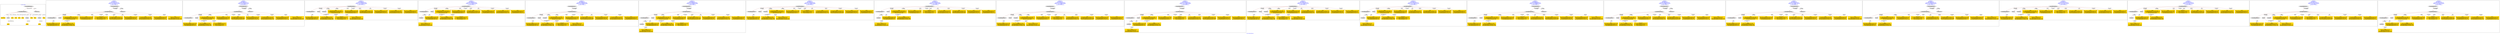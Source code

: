 digraph n0 {
fontcolor="blue"
remincross="true"
label="s10-s-18-artworks.json"
subgraph cluster_0 {
label="1-correct model"
n2[style="filled",color="white",fillcolor="lightgray",label="CulturalHeritageObject1"];
n3[shape="plaintext",style="filled",fillcolor="gold",label="dateCreated"];
n4[style="filled",color="white",fillcolor="lightgray",label="Person1"];
n5[shape="plaintext",style="filled",fillcolor="gold",label="values"];
n6[shape="plaintext",style="filled",fillcolor="gold",label="values"];
n7[shape="plaintext",style="filled",fillcolor="gold",label="values"];
n8[shape="plaintext",style="filled",fillcolor="gold",label="values"];
n9[style="filled",color="white",fillcolor="lightgray",label="Concept1"];
n10[shape="plaintext",style="filled",fillcolor="gold",label="values"];
n11[shape="plaintext",style="filled",fillcolor="gold",label="values"];
n12[style="filled",color="white",fillcolor="lightgray",label="Concept2"];
n13[shape="plaintext",style="filled",fillcolor="gold",label="values"];
n14[style="filled",color="white",fillcolor="lightgray",label="EuropeanaAggregation1"];
n15[style="filled",color="white",fillcolor="lightgray",label="WebResource1"];
n16[shape="plaintext",style="filled",fillcolor="gold",label="values"];
n17[shape="plaintext",style="filled",fillcolor="gold",label="values"];
n18[shape="plaintext",style="filled",fillcolor="gold",label="values"];
}
subgraph cluster_1 {
label="candidate 0\nlink coherence:1.0\nnode coherence:1.0\nconfidence:0.4355137791770911\nmapping score:0.5785045930590303\ncost:13.99957\n-precision:0.71-recall:0.62"
n20[style="filled",color="white",fillcolor="lightgray",label="CulturalHeritageObject1"];
n21[style="filled",color="white",fillcolor="lightgray",label="CulturalHeritageObject2"];
n22[style="filled",color="white",fillcolor="lightgray",label="Person1"];
n23[style="filled",color="white",fillcolor="lightgray",label="EuropeanaAggregation1"];
n24[style="filled",color="white",fillcolor="lightgray",label="WebResource1"];
n25[shape="plaintext",style="filled",fillcolor="gold",label="values\n[Person,nameOfThePerson,0.559]\n[Person,biographicalInformation,0.373]\n[CulturalHeritageObject,description,0.035]\n[CulturalHeritageObject,provenance,0.033]"];
n26[shape="plaintext",style="filled",fillcolor="gold",label="values\n[WebResource,classLink,0.547]\n[Document,classLink,0.423]\n[CulturalHeritageObject,provenance,0.016]\n[CulturalHeritageObject,description,0.014]"];
n27[shape="plaintext",style="filled",fillcolor="gold",label="values\n[CulturalHeritageObject,extent,0.594]\n[CulturalHeritageObject,accessionNumber,0.161]\n[CulturalHeritageObject,provenance,0.15]\n[Document,classLink,0.096]"];
n28[shape="plaintext",style="filled",fillcolor="gold",label="values\n[CulturalHeritageObject,provenance,0.544]\n[Person,biographicalInformation,0.219]\n[CulturalHeritageObject,description,0.127]\n[CulturalHeritageObject,title,0.11]"];
n29[shape="plaintext",style="filled",fillcolor="gold",label="dateCreated\n[CulturalHeritageObject,created,0.358]\n[Person,dateOfDeath,0.353]\n[CulturalHeritageObject,provenance,0.157]\n[Person,dateOfBirth,0.131]"];
n30[shape="plaintext",style="filled",fillcolor="gold",label="values\n[CulturalHeritageObject,description,0.353]\n[CulturalHeritageObject,medium,0.27]\n[Person,biographicalInformation,0.232]\n[CulturalHeritageObject,title,0.144]"];
n31[shape="plaintext",style="filled",fillcolor="gold",label="values\n[CulturalHeritageObject,medium,0.77]\n[CulturalHeritageObject,description,0.091]\n[CulturalHeritageObject,provenance,0.085]\n[Person,biographicalInformation,0.054]"];
n32[shape="plaintext",style="filled",fillcolor="gold",label="values\n[CulturalHeritageObject,description,0.347]\n[Person,biographicalInformation,0.32]\n[CulturalHeritageObject,title,0.253]\n[CulturalHeritageObject,provenance,0.08]"];
n33[shape="plaintext",style="filled",fillcolor="gold",label="values\n[CulturalHeritageObject,title,0.298]\n[CulturalHeritageObject,description,0.277]\n[Person,biographicalInformation,0.244]\n[CulturalHeritageObject,provenance,0.181]"];
n34[shape="plaintext",style="filled",fillcolor="gold",label="values\n[CulturalHeritageObject,description,0.404]\n[Person,biographicalInformation,0.27]\n[CulturalHeritageObject,title,0.227]\n[CulturalHeritageObject,provenance,0.099]"];
}
subgraph cluster_2 {
label="candidate 1\nlink coherence:1.0\nnode coherence:1.0\nconfidence:0.435067427572733\nmapping score:0.578355809190911\ncost:13.99957\n-precision:0.64-recall:0.56"
n36[style="filled",color="white",fillcolor="lightgray",label="CulturalHeritageObject1"];
n37[style="filled",color="white",fillcolor="lightgray",label="CulturalHeritageObject2"];
n38[style="filled",color="white",fillcolor="lightgray",label="Person1"];
n39[style="filled",color="white",fillcolor="lightgray",label="EuropeanaAggregation1"];
n40[style="filled",color="white",fillcolor="lightgray",label="WebResource1"];
n41[shape="plaintext",style="filled",fillcolor="gold",label="values\n[Person,nameOfThePerson,0.559]\n[Person,biographicalInformation,0.373]\n[CulturalHeritageObject,description,0.035]\n[CulturalHeritageObject,provenance,0.033]"];
n42[shape="plaintext",style="filled",fillcolor="gold",label="values\n[WebResource,classLink,0.547]\n[Document,classLink,0.423]\n[CulturalHeritageObject,provenance,0.016]\n[CulturalHeritageObject,description,0.014]"];
n43[shape="plaintext",style="filled",fillcolor="gold",label="dateCreated\n[CulturalHeritageObject,created,0.358]\n[Person,dateOfDeath,0.353]\n[CulturalHeritageObject,provenance,0.157]\n[Person,dateOfBirth,0.131]"];
n44[shape="plaintext",style="filled",fillcolor="gold",label="values\n[CulturalHeritageObject,extent,0.594]\n[CulturalHeritageObject,accessionNumber,0.161]\n[CulturalHeritageObject,provenance,0.15]\n[Document,classLink,0.096]"];
n45[shape="plaintext",style="filled",fillcolor="gold",label="values\n[CulturalHeritageObject,provenance,0.544]\n[Person,biographicalInformation,0.219]\n[CulturalHeritageObject,description,0.127]\n[CulturalHeritageObject,title,0.11]"];
n46[shape="plaintext",style="filled",fillcolor="gold",label="values\n[CulturalHeritageObject,description,0.353]\n[CulturalHeritageObject,medium,0.27]\n[Person,biographicalInformation,0.232]\n[CulturalHeritageObject,title,0.144]"];
n47[shape="plaintext",style="filled",fillcolor="gold",label="values\n[CulturalHeritageObject,medium,0.77]\n[CulturalHeritageObject,description,0.091]\n[CulturalHeritageObject,provenance,0.085]\n[Person,biographicalInformation,0.054]"];
n48[shape="plaintext",style="filled",fillcolor="gold",label="values\n[CulturalHeritageObject,description,0.347]\n[Person,biographicalInformation,0.32]\n[CulturalHeritageObject,title,0.253]\n[CulturalHeritageObject,provenance,0.08]"];
n49[shape="plaintext",style="filled",fillcolor="gold",label="values\n[CulturalHeritageObject,title,0.298]\n[CulturalHeritageObject,description,0.277]\n[Person,biographicalInformation,0.244]\n[CulturalHeritageObject,provenance,0.181]"];
n50[shape="plaintext",style="filled",fillcolor="gold",label="values\n[CulturalHeritageObject,description,0.404]\n[Person,biographicalInformation,0.27]\n[CulturalHeritageObject,title,0.227]\n[CulturalHeritageObject,provenance,0.099]"];
}
subgraph cluster_3 {
label="candidate 10\nlink coherence:1.0\nnode coherence:1.0\nconfidence:0.4226660262448956\nmapping score:0.5742220087482985\ncost:12.99978\n-precision:0.46-recall:0.38"
n52[style="filled",color="white",fillcolor="lightgray",label="CulturalHeritageObject1"];
n53[style="filled",color="white",fillcolor="lightgray",label="CulturalHeritageObject2"];
n54[style="filled",color="white",fillcolor="lightgray",label="Person1"];
n55[style="filled",color="white",fillcolor="lightgray",label="Document1"];
n56[shape="plaintext",style="filled",fillcolor="gold",label="values\n[Person,nameOfThePerson,0.559]\n[Person,biographicalInformation,0.373]\n[CulturalHeritageObject,description,0.035]\n[CulturalHeritageObject,provenance,0.033]"];
n57[shape="plaintext",style="filled",fillcolor="gold",label="dateCreated\n[CulturalHeritageObject,created,0.358]\n[Person,dateOfDeath,0.353]\n[CulturalHeritageObject,provenance,0.157]\n[Person,dateOfBirth,0.131]"];
n58[shape="plaintext",style="filled",fillcolor="gold",label="values\n[CulturalHeritageObject,extent,0.594]\n[CulturalHeritageObject,accessionNumber,0.161]\n[CulturalHeritageObject,provenance,0.15]\n[Document,classLink,0.096]"];
n59[shape="plaintext",style="filled",fillcolor="gold",label="values\n[CulturalHeritageObject,provenance,0.544]\n[Person,biographicalInformation,0.219]\n[CulturalHeritageObject,description,0.127]\n[CulturalHeritageObject,title,0.11]"];
n60[shape="plaintext",style="filled",fillcolor="gold",label="values\n[WebResource,classLink,0.547]\n[Document,classLink,0.423]\n[CulturalHeritageObject,provenance,0.016]\n[CulturalHeritageObject,description,0.014]"];
n61[shape="plaintext",style="filled",fillcolor="gold",label="values\n[CulturalHeritageObject,description,0.353]\n[CulturalHeritageObject,medium,0.27]\n[Person,biographicalInformation,0.232]\n[CulturalHeritageObject,title,0.144]"];
n62[shape="plaintext",style="filled",fillcolor="gold",label="values\n[CulturalHeritageObject,medium,0.77]\n[CulturalHeritageObject,description,0.091]\n[CulturalHeritageObject,provenance,0.085]\n[Person,biographicalInformation,0.054]"];
n63[shape="plaintext",style="filled",fillcolor="gold",label="values\n[CulturalHeritageObject,description,0.347]\n[Person,biographicalInformation,0.32]\n[CulturalHeritageObject,title,0.253]\n[CulturalHeritageObject,provenance,0.08]"];
n64[shape="plaintext",style="filled",fillcolor="gold",label="values\n[CulturalHeritageObject,title,0.298]\n[CulturalHeritageObject,description,0.277]\n[Person,biographicalInformation,0.244]\n[CulturalHeritageObject,provenance,0.181]"];
n65[shape="plaintext",style="filled",fillcolor="gold",label="values\n[CulturalHeritageObject,description,0.404]\n[Person,biographicalInformation,0.27]\n[CulturalHeritageObject,title,0.227]\n[CulturalHeritageObject,provenance,0.099]"];
}
subgraph cluster_4 {
label="candidate 11\nlink coherence:1.0\nnode coherence:1.0\nconfidence:0.4226660262448956\nmapping score:0.5742220087482985\ncost:12.9998\n-precision:0.46-recall:0.38"
n67[style="filled",color="white",fillcolor="lightgray",label="CulturalHeritageObject1"];
n68[style="filled",color="white",fillcolor="lightgray",label="CulturalHeritageObject2"];
n69[style="filled",color="white",fillcolor="lightgray",label="Person1"];
n70[style="filled",color="white",fillcolor="lightgray",label="Document2"];
n71[shape="plaintext",style="filled",fillcolor="gold",label="values\n[Person,nameOfThePerson,0.559]\n[Person,biographicalInformation,0.373]\n[CulturalHeritageObject,description,0.035]\n[CulturalHeritageObject,provenance,0.033]"];
n72[shape="plaintext",style="filled",fillcolor="gold",label="dateCreated\n[CulturalHeritageObject,created,0.358]\n[Person,dateOfDeath,0.353]\n[CulturalHeritageObject,provenance,0.157]\n[Person,dateOfBirth,0.131]"];
n73[shape="plaintext",style="filled",fillcolor="gold",label="values\n[CulturalHeritageObject,extent,0.594]\n[CulturalHeritageObject,accessionNumber,0.161]\n[CulturalHeritageObject,provenance,0.15]\n[Document,classLink,0.096]"];
n74[shape="plaintext",style="filled",fillcolor="gold",label="values\n[CulturalHeritageObject,provenance,0.544]\n[Person,biographicalInformation,0.219]\n[CulturalHeritageObject,description,0.127]\n[CulturalHeritageObject,title,0.11]"];
n75[shape="plaintext",style="filled",fillcolor="gold",label="values\n[WebResource,classLink,0.547]\n[Document,classLink,0.423]\n[CulturalHeritageObject,provenance,0.016]\n[CulturalHeritageObject,description,0.014]"];
n76[shape="plaintext",style="filled",fillcolor="gold",label="values\n[CulturalHeritageObject,description,0.353]\n[CulturalHeritageObject,medium,0.27]\n[Person,biographicalInformation,0.232]\n[CulturalHeritageObject,title,0.144]"];
n77[shape="plaintext",style="filled",fillcolor="gold",label="values\n[CulturalHeritageObject,medium,0.77]\n[CulturalHeritageObject,description,0.091]\n[CulturalHeritageObject,provenance,0.085]\n[Person,biographicalInformation,0.054]"];
n78[shape="plaintext",style="filled",fillcolor="gold",label="values\n[CulturalHeritageObject,description,0.347]\n[Person,biographicalInformation,0.32]\n[CulturalHeritageObject,title,0.253]\n[CulturalHeritageObject,provenance,0.08]"];
n79[shape="plaintext",style="filled",fillcolor="gold",label="values\n[CulturalHeritageObject,title,0.298]\n[CulturalHeritageObject,description,0.277]\n[Person,biographicalInformation,0.244]\n[CulturalHeritageObject,provenance,0.181]"];
n80[shape="plaintext",style="filled",fillcolor="gold",label="values\n[CulturalHeritageObject,description,0.404]\n[Person,biographicalInformation,0.27]\n[CulturalHeritageObject,title,0.227]\n[CulturalHeritageObject,provenance,0.099]"];
}
subgraph cluster_5 {
label="candidate 12\nlink coherence:1.0\nnode coherence:1.0\nconfidence:0.4226660262448956\nmapping score:0.5742220087482985\ncost:13.99966\n-precision:0.5-recall:0.44"
n82[style="filled",color="white",fillcolor="lightgray",label="CulturalHeritageObject1"];
n83[style="filled",color="white",fillcolor="lightgray",label="CulturalHeritageObject2"];
n84[style="filled",color="white",fillcolor="lightgray",label="Person1"];
n85[style="filled",color="white",fillcolor="lightgray",label="Document1"];
n86[style="filled",color="white",fillcolor="lightgray",label="EuropeanaAggregation1"];
n87[shape="plaintext",style="filled",fillcolor="gold",label="values\n[Person,nameOfThePerson,0.559]\n[Person,biographicalInformation,0.373]\n[CulturalHeritageObject,description,0.035]\n[CulturalHeritageObject,provenance,0.033]"];
n88[shape="plaintext",style="filled",fillcolor="gold",label="dateCreated\n[CulturalHeritageObject,created,0.358]\n[Person,dateOfDeath,0.353]\n[CulturalHeritageObject,provenance,0.157]\n[Person,dateOfBirth,0.131]"];
n89[shape="plaintext",style="filled",fillcolor="gold",label="values\n[CulturalHeritageObject,extent,0.594]\n[CulturalHeritageObject,accessionNumber,0.161]\n[CulturalHeritageObject,provenance,0.15]\n[Document,classLink,0.096]"];
n90[shape="plaintext",style="filled",fillcolor="gold",label="values\n[CulturalHeritageObject,provenance,0.544]\n[Person,biographicalInformation,0.219]\n[CulturalHeritageObject,description,0.127]\n[CulturalHeritageObject,title,0.11]"];
n91[shape="plaintext",style="filled",fillcolor="gold",label="values\n[WebResource,classLink,0.547]\n[Document,classLink,0.423]\n[CulturalHeritageObject,provenance,0.016]\n[CulturalHeritageObject,description,0.014]"];
n92[shape="plaintext",style="filled",fillcolor="gold",label="values\n[CulturalHeritageObject,description,0.353]\n[CulturalHeritageObject,medium,0.27]\n[Person,biographicalInformation,0.232]\n[CulturalHeritageObject,title,0.144]"];
n93[shape="plaintext",style="filled",fillcolor="gold",label="values\n[CulturalHeritageObject,medium,0.77]\n[CulturalHeritageObject,description,0.091]\n[CulturalHeritageObject,provenance,0.085]\n[Person,biographicalInformation,0.054]"];
n94[shape="plaintext",style="filled",fillcolor="gold",label="values\n[CulturalHeritageObject,description,0.347]\n[Person,biographicalInformation,0.32]\n[CulturalHeritageObject,title,0.253]\n[CulturalHeritageObject,provenance,0.08]"];
n95[shape="plaintext",style="filled",fillcolor="gold",label="values\n[CulturalHeritageObject,title,0.298]\n[CulturalHeritageObject,description,0.277]\n[Person,biographicalInformation,0.244]\n[CulturalHeritageObject,provenance,0.181]"];
n96[shape="plaintext",style="filled",fillcolor="gold",label="values\n[CulturalHeritageObject,description,0.404]\n[Person,biographicalInformation,0.27]\n[CulturalHeritageObject,title,0.227]\n[CulturalHeritageObject,provenance,0.099]"];
}
subgraph cluster_6 {
label="candidate 13\nlink coherence:1.0\nnode coherence:1.0\nconfidence:0.4226660262448956\nmapping score:0.5742220087482985\ncost:13.99968\n-precision:0.5-recall:0.44"
n98[style="filled",color="white",fillcolor="lightgray",label="CulturalHeritageObject1"];
n99[style="filled",color="white",fillcolor="lightgray",label="CulturalHeritageObject2"];
n100[style="filled",color="white",fillcolor="lightgray",label="Person1"];
n101[style="filled",color="white",fillcolor="lightgray",label="Document2"];
n102[style="filled",color="white",fillcolor="lightgray",label="EuropeanaAggregation1"];
n103[shape="plaintext",style="filled",fillcolor="gold",label="values\n[Person,nameOfThePerson,0.559]\n[Person,biographicalInformation,0.373]\n[CulturalHeritageObject,description,0.035]\n[CulturalHeritageObject,provenance,0.033]"];
n104[shape="plaintext",style="filled",fillcolor="gold",label="dateCreated\n[CulturalHeritageObject,created,0.358]\n[Person,dateOfDeath,0.353]\n[CulturalHeritageObject,provenance,0.157]\n[Person,dateOfBirth,0.131]"];
n105[shape="plaintext",style="filled",fillcolor="gold",label="values\n[CulturalHeritageObject,extent,0.594]\n[CulturalHeritageObject,accessionNumber,0.161]\n[CulturalHeritageObject,provenance,0.15]\n[Document,classLink,0.096]"];
n106[shape="plaintext",style="filled",fillcolor="gold",label="values\n[CulturalHeritageObject,provenance,0.544]\n[Person,biographicalInformation,0.219]\n[CulturalHeritageObject,description,0.127]\n[CulturalHeritageObject,title,0.11]"];
n107[shape="plaintext",style="filled",fillcolor="gold",label="values\n[WebResource,classLink,0.547]\n[Document,classLink,0.423]\n[CulturalHeritageObject,provenance,0.016]\n[CulturalHeritageObject,description,0.014]"];
n108[shape="plaintext",style="filled",fillcolor="gold",label="values\n[CulturalHeritageObject,description,0.353]\n[CulturalHeritageObject,medium,0.27]\n[Person,biographicalInformation,0.232]\n[CulturalHeritageObject,title,0.144]"];
n109[shape="plaintext",style="filled",fillcolor="gold",label="values\n[CulturalHeritageObject,medium,0.77]\n[CulturalHeritageObject,description,0.091]\n[CulturalHeritageObject,provenance,0.085]\n[Person,biographicalInformation,0.054]"];
n110[shape="plaintext",style="filled",fillcolor="gold",label="values\n[CulturalHeritageObject,description,0.347]\n[Person,biographicalInformation,0.32]\n[CulturalHeritageObject,title,0.253]\n[CulturalHeritageObject,provenance,0.08]"];
n111[shape="plaintext",style="filled",fillcolor="gold",label="values\n[CulturalHeritageObject,title,0.298]\n[CulturalHeritageObject,description,0.277]\n[Person,biographicalInformation,0.244]\n[CulturalHeritageObject,provenance,0.181]"];
n112[shape="plaintext",style="filled",fillcolor="gold",label="values\n[CulturalHeritageObject,description,0.404]\n[Person,biographicalInformation,0.27]\n[CulturalHeritageObject,title,0.227]\n[CulturalHeritageObject,provenance,0.099]"];
}
subgraph cluster_7 {
label="candidate 14\nlink coherence:1.0\nnode coherence:1.0\nconfidence:0.4174854810404904\nmapping score:0.5724951603468301\ncost:12.99978\n-precision:0.62-recall:0.5"
n114[style="filled",color="white",fillcolor="lightgray",label="CulturalHeritageObject1"];
n115[style="filled",color="white",fillcolor="lightgray",label="CulturalHeritageObject2"];
n116[style="filled",color="white",fillcolor="lightgray",label="Person1"];
n117[style="filled",color="white",fillcolor="lightgray",label="Document1"];
n118[shape="plaintext",style="filled",fillcolor="gold",label="values\n[Person,nameOfThePerson,0.559]\n[Person,biographicalInformation,0.373]\n[CulturalHeritageObject,description,0.035]\n[CulturalHeritageObject,provenance,0.033]"];
n119[shape="plaintext",style="filled",fillcolor="gold",label="values\n[CulturalHeritageObject,extent,0.594]\n[CulturalHeritageObject,accessionNumber,0.161]\n[CulturalHeritageObject,provenance,0.15]\n[Document,classLink,0.096]"];
n120[shape="plaintext",style="filled",fillcolor="gold",label="values\n[CulturalHeritageObject,provenance,0.544]\n[Person,biographicalInformation,0.219]\n[CulturalHeritageObject,description,0.127]\n[CulturalHeritageObject,title,0.11]"];
n121[shape="plaintext",style="filled",fillcolor="gold",label="values\n[WebResource,classLink,0.547]\n[Document,classLink,0.423]\n[CulturalHeritageObject,provenance,0.016]\n[CulturalHeritageObject,description,0.014]"];
n122[shape="plaintext",style="filled",fillcolor="gold",label="dateCreated\n[CulturalHeritageObject,created,0.358]\n[Person,dateOfDeath,0.353]\n[CulturalHeritageObject,provenance,0.157]\n[Person,dateOfBirth,0.131]"];
n123[shape="plaintext",style="filled",fillcolor="gold",label="values\n[CulturalHeritageObject,description,0.353]\n[CulturalHeritageObject,medium,0.27]\n[Person,biographicalInformation,0.232]\n[CulturalHeritageObject,title,0.144]"];
n124[shape="plaintext",style="filled",fillcolor="gold",label="values\n[CulturalHeritageObject,title,0.298]\n[CulturalHeritageObject,description,0.277]\n[Person,biographicalInformation,0.244]\n[CulturalHeritageObject,provenance,0.181]"];
n125[shape="plaintext",style="filled",fillcolor="gold",label="values\n[CulturalHeritageObject,medium,0.77]\n[CulturalHeritageObject,description,0.091]\n[CulturalHeritageObject,provenance,0.085]\n[Person,biographicalInformation,0.054]"];
n126[shape="plaintext",style="filled",fillcolor="gold",label="values\n[CulturalHeritageObject,description,0.347]\n[Person,biographicalInformation,0.32]\n[CulturalHeritageObject,title,0.253]\n[CulturalHeritageObject,provenance,0.08]"];
n127[shape="plaintext",style="filled",fillcolor="gold",label="values\n[CulturalHeritageObject,description,0.404]\n[Person,biographicalInformation,0.27]\n[CulturalHeritageObject,title,0.227]\n[CulturalHeritageObject,provenance,0.099]"];
}
subgraph cluster_8 {
label="candidate 15\nlink coherence:1.0\nnode coherence:1.0\nconfidence:0.4174854810404904\nmapping score:0.5724951603468301\ncost:12.9998\n-precision:0.62-recall:0.5"
n129[style="filled",color="white",fillcolor="lightgray",label="CulturalHeritageObject1"];
n130[style="filled",color="white",fillcolor="lightgray",label="CulturalHeritageObject2"];
n131[style="filled",color="white",fillcolor="lightgray",label="Person1"];
n132[style="filled",color="white",fillcolor="lightgray",label="Document2"];
n133[shape="plaintext",style="filled",fillcolor="gold",label="values\n[Person,nameOfThePerson,0.559]\n[Person,biographicalInformation,0.373]\n[CulturalHeritageObject,description,0.035]\n[CulturalHeritageObject,provenance,0.033]"];
n134[shape="plaintext",style="filled",fillcolor="gold",label="values\n[CulturalHeritageObject,extent,0.594]\n[CulturalHeritageObject,accessionNumber,0.161]\n[CulturalHeritageObject,provenance,0.15]\n[Document,classLink,0.096]"];
n135[shape="plaintext",style="filled",fillcolor="gold",label="values\n[CulturalHeritageObject,provenance,0.544]\n[Person,biographicalInformation,0.219]\n[CulturalHeritageObject,description,0.127]\n[CulturalHeritageObject,title,0.11]"];
n136[shape="plaintext",style="filled",fillcolor="gold",label="values\n[WebResource,classLink,0.547]\n[Document,classLink,0.423]\n[CulturalHeritageObject,provenance,0.016]\n[CulturalHeritageObject,description,0.014]"];
n137[shape="plaintext",style="filled",fillcolor="gold",label="dateCreated\n[CulturalHeritageObject,created,0.358]\n[Person,dateOfDeath,0.353]\n[CulturalHeritageObject,provenance,0.157]\n[Person,dateOfBirth,0.131]"];
n138[shape="plaintext",style="filled",fillcolor="gold",label="values\n[CulturalHeritageObject,description,0.353]\n[CulturalHeritageObject,medium,0.27]\n[Person,biographicalInformation,0.232]\n[CulturalHeritageObject,title,0.144]"];
n139[shape="plaintext",style="filled",fillcolor="gold",label="values\n[CulturalHeritageObject,title,0.298]\n[CulturalHeritageObject,description,0.277]\n[Person,biographicalInformation,0.244]\n[CulturalHeritageObject,provenance,0.181]"];
n140[shape="plaintext",style="filled",fillcolor="gold",label="values\n[CulturalHeritageObject,medium,0.77]\n[CulturalHeritageObject,description,0.091]\n[CulturalHeritageObject,provenance,0.085]\n[Person,biographicalInformation,0.054]"];
n141[shape="plaintext",style="filled",fillcolor="gold",label="values\n[CulturalHeritageObject,description,0.347]\n[Person,biographicalInformation,0.32]\n[CulturalHeritageObject,title,0.253]\n[CulturalHeritageObject,provenance,0.08]"];
n142[shape="plaintext",style="filled",fillcolor="gold",label="values\n[CulturalHeritageObject,description,0.404]\n[Person,biographicalInformation,0.27]\n[CulturalHeritageObject,title,0.227]\n[CulturalHeritageObject,provenance,0.099]"];
}
subgraph cluster_9 {
label="candidate 16\nlink coherence:1.0\nnode coherence:1.0\nconfidence:0.4174854810404904\nmapping score:0.5724951603468301\ncost:13.99966\n-precision:0.64-recall:0.56"
n144[style="filled",color="white",fillcolor="lightgray",label="CulturalHeritageObject1"];
n145[style="filled",color="white",fillcolor="lightgray",label="CulturalHeritageObject2"];
n146[style="filled",color="white",fillcolor="lightgray",label="Person1"];
n147[style="filled",color="white",fillcolor="lightgray",label="Document1"];
n148[style="filled",color="white",fillcolor="lightgray",label="EuropeanaAggregation1"];
n149[shape="plaintext",style="filled",fillcolor="gold",label="values\n[Person,nameOfThePerson,0.559]\n[Person,biographicalInformation,0.373]\n[CulturalHeritageObject,description,0.035]\n[CulturalHeritageObject,provenance,0.033]"];
n150[shape="plaintext",style="filled",fillcolor="gold",label="values\n[CulturalHeritageObject,extent,0.594]\n[CulturalHeritageObject,accessionNumber,0.161]\n[CulturalHeritageObject,provenance,0.15]\n[Document,classLink,0.096]"];
n151[shape="plaintext",style="filled",fillcolor="gold",label="values\n[CulturalHeritageObject,provenance,0.544]\n[Person,biographicalInformation,0.219]\n[CulturalHeritageObject,description,0.127]\n[CulturalHeritageObject,title,0.11]"];
n152[shape="plaintext",style="filled",fillcolor="gold",label="values\n[WebResource,classLink,0.547]\n[Document,classLink,0.423]\n[CulturalHeritageObject,provenance,0.016]\n[CulturalHeritageObject,description,0.014]"];
n153[shape="plaintext",style="filled",fillcolor="gold",label="dateCreated\n[CulturalHeritageObject,created,0.358]\n[Person,dateOfDeath,0.353]\n[CulturalHeritageObject,provenance,0.157]\n[Person,dateOfBirth,0.131]"];
n154[shape="plaintext",style="filled",fillcolor="gold",label="values\n[CulturalHeritageObject,description,0.353]\n[CulturalHeritageObject,medium,0.27]\n[Person,biographicalInformation,0.232]\n[CulturalHeritageObject,title,0.144]"];
n155[shape="plaintext",style="filled",fillcolor="gold",label="values\n[CulturalHeritageObject,title,0.298]\n[CulturalHeritageObject,description,0.277]\n[Person,biographicalInformation,0.244]\n[CulturalHeritageObject,provenance,0.181]"];
n156[shape="plaintext",style="filled",fillcolor="gold",label="values\n[CulturalHeritageObject,medium,0.77]\n[CulturalHeritageObject,description,0.091]\n[CulturalHeritageObject,provenance,0.085]\n[Person,biographicalInformation,0.054]"];
n157[shape="plaintext",style="filled",fillcolor="gold",label="values\n[CulturalHeritageObject,description,0.347]\n[Person,biographicalInformation,0.32]\n[CulturalHeritageObject,title,0.253]\n[CulturalHeritageObject,provenance,0.08]"];
n158[shape="plaintext",style="filled",fillcolor="gold",label="values\n[CulturalHeritageObject,description,0.404]\n[Person,biographicalInformation,0.27]\n[CulturalHeritageObject,title,0.227]\n[CulturalHeritageObject,provenance,0.099]"];
}
subgraph cluster_10 {
label="candidate 17\nlink coherence:1.0\nnode coherence:1.0\nconfidence:0.4174854810404904\nmapping score:0.5724951603468301\ncost:13.99968\n-precision:0.64-recall:0.56"
n160[style="filled",color="white",fillcolor="lightgray",label="CulturalHeritageObject1"];
n161[style="filled",color="white",fillcolor="lightgray",label="CulturalHeritageObject2"];
n162[style="filled",color="white",fillcolor="lightgray",label="Person1"];
n163[style="filled",color="white",fillcolor="lightgray",label="Document2"];
n164[style="filled",color="white",fillcolor="lightgray",label="EuropeanaAggregation1"];
n165[shape="plaintext",style="filled",fillcolor="gold",label="values\n[Person,nameOfThePerson,0.559]\n[Person,biographicalInformation,0.373]\n[CulturalHeritageObject,description,0.035]\n[CulturalHeritageObject,provenance,0.033]"];
n166[shape="plaintext",style="filled",fillcolor="gold",label="values\n[CulturalHeritageObject,extent,0.594]\n[CulturalHeritageObject,accessionNumber,0.161]\n[CulturalHeritageObject,provenance,0.15]\n[Document,classLink,0.096]"];
n167[shape="plaintext",style="filled",fillcolor="gold",label="values\n[CulturalHeritageObject,provenance,0.544]\n[Person,biographicalInformation,0.219]\n[CulturalHeritageObject,description,0.127]\n[CulturalHeritageObject,title,0.11]"];
n168[shape="plaintext",style="filled",fillcolor="gold",label="values\n[WebResource,classLink,0.547]\n[Document,classLink,0.423]\n[CulturalHeritageObject,provenance,0.016]\n[CulturalHeritageObject,description,0.014]"];
n169[shape="plaintext",style="filled",fillcolor="gold",label="dateCreated\n[CulturalHeritageObject,created,0.358]\n[Person,dateOfDeath,0.353]\n[CulturalHeritageObject,provenance,0.157]\n[Person,dateOfBirth,0.131]"];
n170[shape="plaintext",style="filled",fillcolor="gold",label="values\n[CulturalHeritageObject,description,0.353]\n[CulturalHeritageObject,medium,0.27]\n[Person,biographicalInformation,0.232]\n[CulturalHeritageObject,title,0.144]"];
n171[shape="plaintext",style="filled",fillcolor="gold",label="values\n[CulturalHeritageObject,title,0.298]\n[CulturalHeritageObject,description,0.277]\n[Person,biographicalInformation,0.244]\n[CulturalHeritageObject,provenance,0.181]"];
n172[shape="plaintext",style="filled",fillcolor="gold",label="values\n[CulturalHeritageObject,medium,0.77]\n[CulturalHeritageObject,description,0.091]\n[CulturalHeritageObject,provenance,0.085]\n[Person,biographicalInformation,0.054]"];
n173[shape="plaintext",style="filled",fillcolor="gold",label="values\n[CulturalHeritageObject,description,0.347]\n[Person,biographicalInformation,0.32]\n[CulturalHeritageObject,title,0.253]\n[CulturalHeritageObject,provenance,0.08]"];
n174[shape="plaintext",style="filled",fillcolor="gold",label="values\n[CulturalHeritageObject,description,0.404]\n[Person,biographicalInformation,0.27]\n[CulturalHeritageObject,title,0.227]\n[CulturalHeritageObject,provenance,0.099]"];
}
subgraph cluster_11 {
label="candidate 18\nlink coherence:1.0\nnode coherence:1.0\nconfidence:0.41703912943613225\nmapping score:0.5723463764787108\ncost:12.99978\n-precision:0.54-recall:0.44"
n176[style="filled",color="white",fillcolor="lightgray",label="CulturalHeritageObject1"];
n177[style="filled",color="white",fillcolor="lightgray",label="CulturalHeritageObject2"];
n178[style="filled",color="white",fillcolor="lightgray",label="Person1"];
n179[style="filled",color="white",fillcolor="lightgray",label="Document1"];
n180[shape="plaintext",style="filled",fillcolor="gold",label="values\n[Person,nameOfThePerson,0.559]\n[Person,biographicalInformation,0.373]\n[CulturalHeritageObject,description,0.035]\n[CulturalHeritageObject,provenance,0.033]"];
n181[shape="plaintext",style="filled",fillcolor="gold",label="dateCreated\n[CulturalHeritageObject,created,0.358]\n[Person,dateOfDeath,0.353]\n[CulturalHeritageObject,provenance,0.157]\n[Person,dateOfBirth,0.131]"];
n182[shape="plaintext",style="filled",fillcolor="gold",label="values\n[CulturalHeritageObject,extent,0.594]\n[CulturalHeritageObject,accessionNumber,0.161]\n[CulturalHeritageObject,provenance,0.15]\n[Document,classLink,0.096]"];
n183[shape="plaintext",style="filled",fillcolor="gold",label="values\n[CulturalHeritageObject,provenance,0.544]\n[Person,biographicalInformation,0.219]\n[CulturalHeritageObject,description,0.127]\n[CulturalHeritageObject,title,0.11]"];
n184[shape="plaintext",style="filled",fillcolor="gold",label="values\n[WebResource,classLink,0.547]\n[Document,classLink,0.423]\n[CulturalHeritageObject,provenance,0.016]\n[CulturalHeritageObject,description,0.014]"];
n185[shape="plaintext",style="filled",fillcolor="gold",label="values\n[CulturalHeritageObject,description,0.353]\n[CulturalHeritageObject,medium,0.27]\n[Person,biographicalInformation,0.232]\n[CulturalHeritageObject,title,0.144]"];
n186[shape="plaintext",style="filled",fillcolor="gold",label="values\n[CulturalHeritageObject,title,0.298]\n[CulturalHeritageObject,description,0.277]\n[Person,biographicalInformation,0.244]\n[CulturalHeritageObject,provenance,0.181]"];
n187[shape="plaintext",style="filled",fillcolor="gold",label="values\n[CulturalHeritageObject,medium,0.77]\n[CulturalHeritageObject,description,0.091]\n[CulturalHeritageObject,provenance,0.085]\n[Person,biographicalInformation,0.054]"];
n188[shape="plaintext",style="filled",fillcolor="gold",label="values\n[CulturalHeritageObject,description,0.347]\n[Person,biographicalInformation,0.32]\n[CulturalHeritageObject,title,0.253]\n[CulturalHeritageObject,provenance,0.08]"];
n189[shape="plaintext",style="filled",fillcolor="gold",label="values\n[CulturalHeritageObject,description,0.404]\n[Person,biographicalInformation,0.27]\n[CulturalHeritageObject,title,0.227]\n[CulturalHeritageObject,provenance,0.099]"];
}
subgraph cluster_12 {
label="candidate 19\nlink coherence:1.0\nnode coherence:1.0\nconfidence:0.41703912943613225\nmapping score:0.5723463764787108\ncost:12.9998\n-precision:0.54-recall:0.44"
n191[style="filled",color="white",fillcolor="lightgray",label="CulturalHeritageObject1"];
n192[style="filled",color="white",fillcolor="lightgray",label="CulturalHeritageObject2"];
n193[style="filled",color="white",fillcolor="lightgray",label="Person1"];
n194[style="filled",color="white",fillcolor="lightgray",label="Document2"];
n195[shape="plaintext",style="filled",fillcolor="gold",label="values\n[Person,nameOfThePerson,0.559]\n[Person,biographicalInformation,0.373]\n[CulturalHeritageObject,description,0.035]\n[CulturalHeritageObject,provenance,0.033]"];
n196[shape="plaintext",style="filled",fillcolor="gold",label="dateCreated\n[CulturalHeritageObject,created,0.358]\n[Person,dateOfDeath,0.353]\n[CulturalHeritageObject,provenance,0.157]\n[Person,dateOfBirth,0.131]"];
n197[shape="plaintext",style="filled",fillcolor="gold",label="values\n[CulturalHeritageObject,extent,0.594]\n[CulturalHeritageObject,accessionNumber,0.161]\n[CulturalHeritageObject,provenance,0.15]\n[Document,classLink,0.096]"];
n198[shape="plaintext",style="filled",fillcolor="gold",label="values\n[CulturalHeritageObject,provenance,0.544]\n[Person,biographicalInformation,0.219]\n[CulturalHeritageObject,description,0.127]\n[CulturalHeritageObject,title,0.11]"];
n199[shape="plaintext",style="filled",fillcolor="gold",label="values\n[WebResource,classLink,0.547]\n[Document,classLink,0.423]\n[CulturalHeritageObject,provenance,0.016]\n[CulturalHeritageObject,description,0.014]"];
n200[shape="plaintext",style="filled",fillcolor="gold",label="values\n[CulturalHeritageObject,description,0.353]\n[CulturalHeritageObject,medium,0.27]\n[Person,biographicalInformation,0.232]\n[CulturalHeritageObject,title,0.144]"];
n201[shape="plaintext",style="filled",fillcolor="gold",label="values\n[CulturalHeritageObject,title,0.298]\n[CulturalHeritageObject,description,0.277]\n[Person,biographicalInformation,0.244]\n[CulturalHeritageObject,provenance,0.181]"];
n202[shape="plaintext",style="filled",fillcolor="gold",label="values\n[CulturalHeritageObject,medium,0.77]\n[CulturalHeritageObject,description,0.091]\n[CulturalHeritageObject,provenance,0.085]\n[Person,biographicalInformation,0.054]"];
n203[shape="plaintext",style="filled",fillcolor="gold",label="values\n[CulturalHeritageObject,description,0.347]\n[Person,biographicalInformation,0.32]\n[CulturalHeritageObject,title,0.253]\n[CulturalHeritageObject,provenance,0.08]"];
n204[shape="plaintext",style="filled",fillcolor="gold",label="values\n[CulturalHeritageObject,description,0.404]\n[Person,biographicalInformation,0.27]\n[CulturalHeritageObject,title,0.227]\n[CulturalHeritageObject,provenance,0.099]"];
}
subgraph cluster_13 {
label="candidate 2\nlink coherence:1.0\nnode coherence:1.0\nconfidence:0.42988688236832767\nmapping score:0.5766289607894426\ncost:13.99957\n-precision:0.79-recall:0.69"
n206[style="filled",color="white",fillcolor="lightgray",label="CulturalHeritageObject1"];
n207[style="filled",color="white",fillcolor="lightgray",label="CulturalHeritageObject2"];
n208[style="filled",color="white",fillcolor="lightgray",label="Person1"];
n209[style="filled",color="white",fillcolor="lightgray",label="EuropeanaAggregation1"];
n210[style="filled",color="white",fillcolor="lightgray",label="WebResource1"];
n211[shape="plaintext",style="filled",fillcolor="gold",label="values\n[Person,nameOfThePerson,0.559]\n[Person,biographicalInformation,0.373]\n[CulturalHeritageObject,description,0.035]\n[CulturalHeritageObject,provenance,0.033]"];
n212[shape="plaintext",style="filled",fillcolor="gold",label="values\n[WebResource,classLink,0.547]\n[Document,classLink,0.423]\n[CulturalHeritageObject,provenance,0.016]\n[CulturalHeritageObject,description,0.014]"];
n213[shape="plaintext",style="filled",fillcolor="gold",label="values\n[CulturalHeritageObject,extent,0.594]\n[CulturalHeritageObject,accessionNumber,0.161]\n[CulturalHeritageObject,provenance,0.15]\n[Document,classLink,0.096]"];
n214[shape="plaintext",style="filled",fillcolor="gold",label="values\n[CulturalHeritageObject,provenance,0.544]\n[Person,biographicalInformation,0.219]\n[CulturalHeritageObject,description,0.127]\n[CulturalHeritageObject,title,0.11]"];
n215[shape="plaintext",style="filled",fillcolor="gold",label="dateCreated\n[CulturalHeritageObject,created,0.358]\n[Person,dateOfDeath,0.353]\n[CulturalHeritageObject,provenance,0.157]\n[Person,dateOfBirth,0.131]"];
n216[shape="plaintext",style="filled",fillcolor="gold",label="values\n[CulturalHeritageObject,description,0.353]\n[CulturalHeritageObject,medium,0.27]\n[Person,biographicalInformation,0.232]\n[CulturalHeritageObject,title,0.144]"];
n217[shape="plaintext",style="filled",fillcolor="gold",label="values\n[CulturalHeritageObject,title,0.298]\n[CulturalHeritageObject,description,0.277]\n[Person,biographicalInformation,0.244]\n[CulturalHeritageObject,provenance,0.181]"];
n218[shape="plaintext",style="filled",fillcolor="gold",label="values\n[CulturalHeritageObject,medium,0.77]\n[CulturalHeritageObject,description,0.091]\n[CulturalHeritageObject,provenance,0.085]\n[Person,biographicalInformation,0.054]"];
n219[shape="plaintext",style="filled",fillcolor="gold",label="values\n[CulturalHeritageObject,description,0.347]\n[Person,biographicalInformation,0.32]\n[CulturalHeritageObject,title,0.253]\n[CulturalHeritageObject,provenance,0.08]"];
n220[shape="plaintext",style="filled",fillcolor="gold",label="values\n[CulturalHeritageObject,description,0.404]\n[Person,biographicalInformation,0.27]\n[CulturalHeritageObject,title,0.227]\n[CulturalHeritageObject,provenance,0.099]"];
}
subgraph cluster_14 {
label="candidate 3\nlink coherence:1.0\nnode coherence:1.0\nconfidence:0.4294405307639696\nmapping score:0.5764801769213233\ncost:13.99957\n-precision:0.71-recall:0.62"
n222[style="filled",color="white",fillcolor="lightgray",label="CulturalHeritageObject1"];
n223[style="filled",color="white",fillcolor="lightgray",label="CulturalHeritageObject2"];
n224[style="filled",color="white",fillcolor="lightgray",label="Person1"];
n225[style="filled",color="white",fillcolor="lightgray",label="EuropeanaAggregation1"];
n226[style="filled",color="white",fillcolor="lightgray",label="WebResource1"];
n227[shape="plaintext",style="filled",fillcolor="gold",label="values\n[Person,nameOfThePerson,0.559]\n[Person,biographicalInformation,0.373]\n[CulturalHeritageObject,description,0.035]\n[CulturalHeritageObject,provenance,0.033]"];
n228[shape="plaintext",style="filled",fillcolor="gold",label="values\n[WebResource,classLink,0.547]\n[Document,classLink,0.423]\n[CulturalHeritageObject,provenance,0.016]\n[CulturalHeritageObject,description,0.014]"];
n229[shape="plaintext",style="filled",fillcolor="gold",label="dateCreated\n[CulturalHeritageObject,created,0.358]\n[Person,dateOfDeath,0.353]\n[CulturalHeritageObject,provenance,0.157]\n[Person,dateOfBirth,0.131]"];
n230[shape="plaintext",style="filled",fillcolor="gold",label="values\n[CulturalHeritageObject,extent,0.594]\n[CulturalHeritageObject,accessionNumber,0.161]\n[CulturalHeritageObject,provenance,0.15]\n[Document,classLink,0.096]"];
n231[shape="plaintext",style="filled",fillcolor="gold",label="values\n[CulturalHeritageObject,provenance,0.544]\n[Person,biographicalInformation,0.219]\n[CulturalHeritageObject,description,0.127]\n[CulturalHeritageObject,title,0.11]"];
n232[shape="plaintext",style="filled",fillcolor="gold",label="values\n[CulturalHeritageObject,description,0.353]\n[CulturalHeritageObject,medium,0.27]\n[Person,biographicalInformation,0.232]\n[CulturalHeritageObject,title,0.144]"];
n233[shape="plaintext",style="filled",fillcolor="gold",label="values\n[CulturalHeritageObject,title,0.298]\n[CulturalHeritageObject,description,0.277]\n[Person,biographicalInformation,0.244]\n[CulturalHeritageObject,provenance,0.181]"];
n234[shape="plaintext",style="filled",fillcolor="gold",label="values\n[CulturalHeritageObject,medium,0.77]\n[CulturalHeritageObject,description,0.091]\n[CulturalHeritageObject,provenance,0.085]\n[Person,biographicalInformation,0.054]"];
n235[shape="plaintext",style="filled",fillcolor="gold",label="values\n[CulturalHeritageObject,description,0.347]\n[Person,biographicalInformation,0.32]\n[CulturalHeritageObject,title,0.253]\n[CulturalHeritageObject,provenance,0.08]"];
n236[shape="plaintext",style="filled",fillcolor="gold",label="values\n[CulturalHeritageObject,description,0.404]\n[Person,biographicalInformation,0.27]\n[CulturalHeritageObject,title,0.227]\n[CulturalHeritageObject,provenance,0.099]"];
}
subgraph cluster_15 {
label="candidate 4\nlink coherence:1.0\nnode coherence:1.0\nconfidence:0.4270943677662074\nmapping score:0.5756981225887358\ncost:13.99957\n-precision:0.64-recall:0.56"
n238[style="filled",color="white",fillcolor="lightgray",label="CulturalHeritageObject1"];
n239[style="filled",color="white",fillcolor="lightgray",label="CulturalHeritageObject2"];
n240[style="filled",color="white",fillcolor="lightgray",label="Person1"];
n241[style="filled",color="white",fillcolor="lightgray",label="EuropeanaAggregation1"];
n242[style="filled",color="white",fillcolor="lightgray",label="WebResource1"];
n243[shape="plaintext",style="filled",fillcolor="gold",label="values\n[Person,nameOfThePerson,0.559]\n[Person,biographicalInformation,0.373]\n[CulturalHeritageObject,description,0.035]\n[CulturalHeritageObject,provenance,0.033]"];
n244[shape="plaintext",style="filled",fillcolor="gold",label="values\n[WebResource,classLink,0.547]\n[Document,classLink,0.423]\n[CulturalHeritageObject,provenance,0.016]\n[CulturalHeritageObject,description,0.014]"];
n245[shape="plaintext",style="filled",fillcolor="gold",label="values\n[CulturalHeritageObject,extent,0.594]\n[CulturalHeritageObject,accessionNumber,0.161]\n[CulturalHeritageObject,provenance,0.15]\n[Document,classLink,0.096]"];
n246[shape="plaintext",style="filled",fillcolor="gold",label="values\n[CulturalHeritageObject,provenance,0.544]\n[Person,biographicalInformation,0.219]\n[CulturalHeritageObject,description,0.127]\n[CulturalHeritageObject,title,0.11]"];
n247[shape="plaintext",style="filled",fillcolor="gold",label="dateCreated\n[CulturalHeritageObject,created,0.358]\n[Person,dateOfDeath,0.353]\n[CulturalHeritageObject,provenance,0.157]\n[Person,dateOfBirth,0.131]"];
n248[shape="plaintext",style="filled",fillcolor="gold",label="values\n[CulturalHeritageObject,description,0.353]\n[CulturalHeritageObject,medium,0.27]\n[Person,biographicalInformation,0.232]\n[CulturalHeritageObject,title,0.144]"];
n249[shape="plaintext",style="filled",fillcolor="gold",label="values\n[CulturalHeritageObject,medium,0.77]\n[CulturalHeritageObject,description,0.091]\n[CulturalHeritageObject,provenance,0.085]\n[Person,biographicalInformation,0.054]"];
n250[shape="plaintext",style="filled",fillcolor="gold",label="values\n[CulturalHeritageObject,description,0.404]\n[Person,biographicalInformation,0.27]\n[CulturalHeritageObject,title,0.227]\n[CulturalHeritageObject,provenance,0.099]"];
n251[shape="plaintext",style="filled",fillcolor="gold",label="values\n[CulturalHeritageObject,title,0.298]\n[CulturalHeritageObject,description,0.277]\n[Person,biographicalInformation,0.244]\n[CulturalHeritageObject,provenance,0.181]"];
n252[shape="plaintext",style="filled",fillcolor="gold",label="values\n[CulturalHeritageObject,description,0.347]\n[Person,biographicalInformation,0.32]\n[CulturalHeritageObject,title,0.253]\n[CulturalHeritageObject,provenance,0.08]"];
}
subgraph cluster_16 {
label="candidate 5\nlink coherence:1.0\nnode coherence:1.0\nconfidence:0.42604383753874264\nmapping score:0.5753479458462476\ncost:13.99957\n-precision:0.71-recall:0.62"
n254[style="filled",color="white",fillcolor="lightgray",label="CulturalHeritageObject1"];
n255[style="filled",color="white",fillcolor="lightgray",label="CulturalHeritageObject2"];
n256[style="filled",color="white",fillcolor="lightgray",label="Person1"];
n257[style="filled",color="white",fillcolor="lightgray",label="EuropeanaAggregation1"];
n258[style="filled",color="white",fillcolor="lightgray",label="WebResource1"];
n259[shape="plaintext",style="filled",fillcolor="gold",label="values\n[Person,nameOfThePerson,0.559]\n[Person,biographicalInformation,0.373]\n[CulturalHeritageObject,description,0.035]\n[CulturalHeritageObject,provenance,0.033]"];
n260[shape="plaintext",style="filled",fillcolor="gold",label="values\n[WebResource,classLink,0.547]\n[Document,classLink,0.423]\n[CulturalHeritageObject,provenance,0.016]\n[CulturalHeritageObject,description,0.014]"];
n261[shape="plaintext",style="filled",fillcolor="gold",label="values\n[CulturalHeritageObject,extent,0.594]\n[CulturalHeritageObject,accessionNumber,0.161]\n[CulturalHeritageObject,provenance,0.15]\n[Document,classLink,0.096]"];
n262[shape="plaintext",style="filled",fillcolor="gold",label="values\n[CulturalHeritageObject,description,0.404]\n[Person,biographicalInformation,0.27]\n[CulturalHeritageObject,title,0.227]\n[CulturalHeritageObject,provenance,0.099]"];
n263[shape="plaintext",style="filled",fillcolor="gold",label="dateCreated\n[CulturalHeritageObject,created,0.358]\n[Person,dateOfDeath,0.353]\n[CulturalHeritageObject,provenance,0.157]\n[Person,dateOfBirth,0.131]"];
n264[shape="plaintext",style="filled",fillcolor="gold",label="values\n[CulturalHeritageObject,description,0.353]\n[CulturalHeritageObject,medium,0.27]\n[Person,biographicalInformation,0.232]\n[CulturalHeritageObject,title,0.144]"];
n265[shape="plaintext",style="filled",fillcolor="gold",label="values\n[CulturalHeritageObject,title,0.298]\n[CulturalHeritageObject,description,0.277]\n[Person,biographicalInformation,0.244]\n[CulturalHeritageObject,provenance,0.181]"];
n266[shape="plaintext",style="filled",fillcolor="gold",label="values\n[CulturalHeritageObject,medium,0.77]\n[CulturalHeritageObject,description,0.091]\n[CulturalHeritageObject,provenance,0.085]\n[Person,biographicalInformation,0.054]"];
n267[shape="plaintext",style="filled",fillcolor="gold",label="values\n[CulturalHeritageObject,provenance,0.544]\n[Person,biographicalInformation,0.219]\n[CulturalHeritageObject,description,0.127]\n[CulturalHeritageObject,title,0.11]"];
n268[shape="plaintext",style="filled",fillcolor="gold",label="values\n[CulturalHeritageObject,description,0.347]\n[Person,biographicalInformation,0.32]\n[CulturalHeritageObject,title,0.253]\n[CulturalHeritageObject,provenance,0.08]"];
}
subgraph cluster_17 {
label="candidate 6\nlink coherence:1.0\nnode coherence:1.0\nconfidence:0.4231123778492538\nmapping score:0.574370792616418\ncost:12.99978\n-precision:0.54-recall:0.44"
n270[style="filled",color="white",fillcolor="lightgray",label="CulturalHeritageObject1"];
n271[style="filled",color="white",fillcolor="lightgray",label="CulturalHeritageObject2"];
n272[style="filled",color="white",fillcolor="lightgray",label="Person1"];
n273[style="filled",color="white",fillcolor="lightgray",label="Document1"];
n274[shape="plaintext",style="filled",fillcolor="gold",label="values\n[Person,nameOfThePerson,0.559]\n[Person,biographicalInformation,0.373]\n[CulturalHeritageObject,description,0.035]\n[CulturalHeritageObject,provenance,0.033]"];
n275[shape="plaintext",style="filled",fillcolor="gold",label="values\n[CulturalHeritageObject,extent,0.594]\n[CulturalHeritageObject,accessionNumber,0.161]\n[CulturalHeritageObject,provenance,0.15]\n[Document,classLink,0.096]"];
n276[shape="plaintext",style="filled",fillcolor="gold",label="values\n[CulturalHeritageObject,provenance,0.544]\n[Person,biographicalInformation,0.219]\n[CulturalHeritageObject,description,0.127]\n[CulturalHeritageObject,title,0.11]"];
n277[shape="plaintext",style="filled",fillcolor="gold",label="values\n[WebResource,classLink,0.547]\n[Document,classLink,0.423]\n[CulturalHeritageObject,provenance,0.016]\n[CulturalHeritageObject,description,0.014]"];
n278[shape="plaintext",style="filled",fillcolor="gold",label="dateCreated\n[CulturalHeritageObject,created,0.358]\n[Person,dateOfDeath,0.353]\n[CulturalHeritageObject,provenance,0.157]\n[Person,dateOfBirth,0.131]"];
n279[shape="plaintext",style="filled",fillcolor="gold",label="values\n[CulturalHeritageObject,description,0.353]\n[CulturalHeritageObject,medium,0.27]\n[Person,biographicalInformation,0.232]\n[CulturalHeritageObject,title,0.144]"];
n280[shape="plaintext",style="filled",fillcolor="gold",label="values\n[CulturalHeritageObject,medium,0.77]\n[CulturalHeritageObject,description,0.091]\n[CulturalHeritageObject,provenance,0.085]\n[Person,biographicalInformation,0.054]"];
n281[shape="plaintext",style="filled",fillcolor="gold",label="values\n[CulturalHeritageObject,description,0.347]\n[Person,biographicalInformation,0.32]\n[CulturalHeritageObject,title,0.253]\n[CulturalHeritageObject,provenance,0.08]"];
n282[shape="plaintext",style="filled",fillcolor="gold",label="values\n[CulturalHeritageObject,title,0.298]\n[CulturalHeritageObject,description,0.277]\n[Person,biographicalInformation,0.244]\n[CulturalHeritageObject,provenance,0.181]"];
n283[shape="plaintext",style="filled",fillcolor="gold",label="values\n[CulturalHeritageObject,description,0.404]\n[Person,biographicalInformation,0.27]\n[CulturalHeritageObject,title,0.227]\n[CulturalHeritageObject,provenance,0.099]"];
}
subgraph cluster_18 {
label="candidate 7\nlink coherence:1.0\nnode coherence:1.0\nconfidence:0.4231123778492538\nmapping score:0.574370792616418\ncost:12.9998\n-precision:0.54-recall:0.44"
n285[style="filled",color="white",fillcolor="lightgray",label="CulturalHeritageObject1"];
n286[style="filled",color="white",fillcolor="lightgray",label="CulturalHeritageObject2"];
n287[style="filled",color="white",fillcolor="lightgray",label="Person1"];
n288[style="filled",color="white",fillcolor="lightgray",label="Document2"];
n289[shape="plaintext",style="filled",fillcolor="gold",label="values\n[Person,nameOfThePerson,0.559]\n[Person,biographicalInformation,0.373]\n[CulturalHeritageObject,description,0.035]\n[CulturalHeritageObject,provenance,0.033]"];
n290[shape="plaintext",style="filled",fillcolor="gold",label="values\n[CulturalHeritageObject,extent,0.594]\n[CulturalHeritageObject,accessionNumber,0.161]\n[CulturalHeritageObject,provenance,0.15]\n[Document,classLink,0.096]"];
n291[shape="plaintext",style="filled",fillcolor="gold",label="values\n[CulturalHeritageObject,provenance,0.544]\n[Person,biographicalInformation,0.219]\n[CulturalHeritageObject,description,0.127]\n[CulturalHeritageObject,title,0.11]"];
n292[shape="plaintext",style="filled",fillcolor="gold",label="values\n[WebResource,classLink,0.547]\n[Document,classLink,0.423]\n[CulturalHeritageObject,provenance,0.016]\n[CulturalHeritageObject,description,0.014]"];
n293[shape="plaintext",style="filled",fillcolor="gold",label="dateCreated\n[CulturalHeritageObject,created,0.358]\n[Person,dateOfDeath,0.353]\n[CulturalHeritageObject,provenance,0.157]\n[Person,dateOfBirth,0.131]"];
n294[shape="plaintext",style="filled",fillcolor="gold",label="values\n[CulturalHeritageObject,description,0.353]\n[CulturalHeritageObject,medium,0.27]\n[Person,biographicalInformation,0.232]\n[CulturalHeritageObject,title,0.144]"];
n295[shape="plaintext",style="filled",fillcolor="gold",label="values\n[CulturalHeritageObject,medium,0.77]\n[CulturalHeritageObject,description,0.091]\n[CulturalHeritageObject,provenance,0.085]\n[Person,biographicalInformation,0.054]"];
n296[shape="plaintext",style="filled",fillcolor="gold",label="values\n[CulturalHeritageObject,description,0.347]\n[Person,biographicalInformation,0.32]\n[CulturalHeritageObject,title,0.253]\n[CulturalHeritageObject,provenance,0.08]"];
n297[shape="plaintext",style="filled",fillcolor="gold",label="values\n[CulturalHeritageObject,title,0.298]\n[CulturalHeritageObject,description,0.277]\n[Person,biographicalInformation,0.244]\n[CulturalHeritageObject,provenance,0.181]"];
n298[shape="plaintext",style="filled",fillcolor="gold",label="values\n[CulturalHeritageObject,description,0.404]\n[Person,biographicalInformation,0.27]\n[CulturalHeritageObject,title,0.227]\n[CulturalHeritageObject,provenance,0.099]"];
}
subgraph cluster_19 {
label="candidate 8\nlink coherence:1.0\nnode coherence:1.0\nconfidence:0.4231123778492538\nmapping score:0.574370792616418\ncost:13.99966\n-precision:0.57-recall:0.5"
n300[style="filled",color="white",fillcolor="lightgray",label="CulturalHeritageObject1"];
n301[style="filled",color="white",fillcolor="lightgray",label="CulturalHeritageObject2"];
n302[style="filled",color="white",fillcolor="lightgray",label="Person1"];
n303[style="filled",color="white",fillcolor="lightgray",label="Document1"];
n304[style="filled",color="white",fillcolor="lightgray",label="EuropeanaAggregation1"];
n305[shape="plaintext",style="filled",fillcolor="gold",label="values\n[Person,nameOfThePerson,0.559]\n[Person,biographicalInformation,0.373]\n[CulturalHeritageObject,description,0.035]\n[CulturalHeritageObject,provenance,0.033]"];
n306[shape="plaintext",style="filled",fillcolor="gold",label="values\n[CulturalHeritageObject,extent,0.594]\n[CulturalHeritageObject,accessionNumber,0.161]\n[CulturalHeritageObject,provenance,0.15]\n[Document,classLink,0.096]"];
n307[shape="plaintext",style="filled",fillcolor="gold",label="values\n[CulturalHeritageObject,provenance,0.544]\n[Person,biographicalInformation,0.219]\n[CulturalHeritageObject,description,0.127]\n[CulturalHeritageObject,title,0.11]"];
n308[shape="plaintext",style="filled",fillcolor="gold",label="values\n[WebResource,classLink,0.547]\n[Document,classLink,0.423]\n[CulturalHeritageObject,provenance,0.016]\n[CulturalHeritageObject,description,0.014]"];
n309[shape="plaintext",style="filled",fillcolor="gold",label="dateCreated\n[CulturalHeritageObject,created,0.358]\n[Person,dateOfDeath,0.353]\n[CulturalHeritageObject,provenance,0.157]\n[Person,dateOfBirth,0.131]"];
n310[shape="plaintext",style="filled",fillcolor="gold",label="values\n[CulturalHeritageObject,description,0.353]\n[CulturalHeritageObject,medium,0.27]\n[Person,biographicalInformation,0.232]\n[CulturalHeritageObject,title,0.144]"];
n311[shape="plaintext",style="filled",fillcolor="gold",label="values\n[CulturalHeritageObject,medium,0.77]\n[CulturalHeritageObject,description,0.091]\n[CulturalHeritageObject,provenance,0.085]\n[Person,biographicalInformation,0.054]"];
n312[shape="plaintext",style="filled",fillcolor="gold",label="values\n[CulturalHeritageObject,description,0.347]\n[Person,biographicalInformation,0.32]\n[CulturalHeritageObject,title,0.253]\n[CulturalHeritageObject,provenance,0.08]"];
n313[shape="plaintext",style="filled",fillcolor="gold",label="values\n[CulturalHeritageObject,title,0.298]\n[CulturalHeritageObject,description,0.277]\n[Person,biographicalInformation,0.244]\n[CulturalHeritageObject,provenance,0.181]"];
n314[shape="plaintext",style="filled",fillcolor="gold",label="values\n[CulturalHeritageObject,description,0.404]\n[Person,biographicalInformation,0.27]\n[CulturalHeritageObject,title,0.227]\n[CulturalHeritageObject,provenance,0.099]"];
}
subgraph cluster_20 {
label="candidate 9\nlink coherence:1.0\nnode coherence:1.0\nconfidence:0.4231123778492538\nmapping score:0.574370792616418\ncost:13.99968\n-precision:0.57-recall:0.5"
n316[style="filled",color="white",fillcolor="lightgray",label="CulturalHeritageObject1"];
n317[style="filled",color="white",fillcolor="lightgray",label="CulturalHeritageObject2"];
n318[style="filled",color="white",fillcolor="lightgray",label="Person1"];
n319[style="filled",color="white",fillcolor="lightgray",label="Document2"];
n320[style="filled",color="white",fillcolor="lightgray",label="EuropeanaAggregation1"];
n321[shape="plaintext",style="filled",fillcolor="gold",label="values\n[Person,nameOfThePerson,0.559]\n[Person,biographicalInformation,0.373]\n[CulturalHeritageObject,description,0.035]\n[CulturalHeritageObject,provenance,0.033]"];
n322[shape="plaintext",style="filled",fillcolor="gold",label="values\n[CulturalHeritageObject,extent,0.594]\n[CulturalHeritageObject,accessionNumber,0.161]\n[CulturalHeritageObject,provenance,0.15]\n[Document,classLink,0.096]"];
n323[shape="plaintext",style="filled",fillcolor="gold",label="values\n[CulturalHeritageObject,provenance,0.544]\n[Person,biographicalInformation,0.219]\n[CulturalHeritageObject,description,0.127]\n[CulturalHeritageObject,title,0.11]"];
n324[shape="plaintext",style="filled",fillcolor="gold",label="values\n[WebResource,classLink,0.547]\n[Document,classLink,0.423]\n[CulturalHeritageObject,provenance,0.016]\n[CulturalHeritageObject,description,0.014]"];
n325[shape="plaintext",style="filled",fillcolor="gold",label="dateCreated\n[CulturalHeritageObject,created,0.358]\n[Person,dateOfDeath,0.353]\n[CulturalHeritageObject,provenance,0.157]\n[Person,dateOfBirth,0.131]"];
n326[shape="plaintext",style="filled",fillcolor="gold",label="values\n[CulturalHeritageObject,description,0.353]\n[CulturalHeritageObject,medium,0.27]\n[Person,biographicalInformation,0.232]\n[CulturalHeritageObject,title,0.144]"];
n327[shape="plaintext",style="filled",fillcolor="gold",label="values\n[CulturalHeritageObject,medium,0.77]\n[CulturalHeritageObject,description,0.091]\n[CulturalHeritageObject,provenance,0.085]\n[Person,biographicalInformation,0.054]"];
n328[shape="plaintext",style="filled",fillcolor="gold",label="values\n[CulturalHeritageObject,description,0.347]\n[Person,biographicalInformation,0.32]\n[CulturalHeritageObject,title,0.253]\n[CulturalHeritageObject,provenance,0.08]"];
n329[shape="plaintext",style="filled",fillcolor="gold",label="values\n[CulturalHeritageObject,title,0.298]\n[CulturalHeritageObject,description,0.277]\n[Person,biographicalInformation,0.244]\n[CulturalHeritageObject,provenance,0.181]"];
n330[shape="plaintext",style="filled",fillcolor="gold",label="values\n[CulturalHeritageObject,description,0.404]\n[Person,biographicalInformation,0.27]\n[CulturalHeritageObject,title,0.227]\n[CulturalHeritageObject,provenance,0.099]"];
}
n2 -> n3[color="brown",fontcolor="black",label="created"]
n2 -> n4[color="brown",fontcolor="black",label="creator"]
n2 -> n5[color="brown",fontcolor="black",label="description"]
n2 -> n6[color="brown",fontcolor="black",label="extent"]
n2 -> n7[color="brown",fontcolor="black",label="medium"]
n2 -> n8[color="brown",fontcolor="black",label="provenance"]
n2 -> n9[color="brown",fontcolor="black",label="subject"]
n2 -> n10[color="brown",fontcolor="black",label="title"]
n2 -> n11[color="brown",fontcolor="black",label="accessionNumber"]
n2 -> n12[color="brown",fontcolor="black",label="hasType"]
n4 -> n13[color="brown",fontcolor="black",label="nameOfThePerson"]
n14 -> n2[color="brown",fontcolor="black",label="aggregatedCHO"]
n14 -> n15[color="brown",fontcolor="black",label="hasView"]
n15 -> n16[color="brown",fontcolor="black",label="classLink"]
n9 -> n17[color="brown",fontcolor="black",label="prefLabel"]
n12 -> n18[color="brown",fontcolor="black",label="prefLabel"]
n20 -> n21[color="brown",fontcolor="black",label="isRelatedTo\nw=0.99997"]
n20 -> n22[color="brown",fontcolor="black",label="creator\nw=0.99984"]
n23 -> n20[color="brown",fontcolor="black",label="aggregatedCHO\nw=0.99988"]
n23 -> n24[color="brown",fontcolor="black",label="hasView\nw=0.99988"]
n22 -> n25[color="brown",fontcolor="black",label="nameOfThePerson\nw=1.0"]
n24 -> n26[color="brown",fontcolor="black",label="classLink\nw=1.0"]
n20 -> n27[color="brown",fontcolor="black",label="extent\nw=1.0"]
n20 -> n28[color="brown",fontcolor="black",label="provenance\nw=1.0"]
n20 -> n29[color="brown",fontcolor="black",label="created\nw=1.0"]
n21 -> n30[color="brown",fontcolor="black",label="title\nw=1.0"]
n20 -> n31[color="brown",fontcolor="black",label="medium\nw=1.0"]
n20 -> n32[color="brown",fontcolor="black",label="title\nw=1.0"]
n20 -> n33[color="brown",fontcolor="black",label="provenance\nw=1.0"]
n20 -> n34[color="brown",fontcolor="black",label="description\nw=1.0"]
n36 -> n37[color="brown",fontcolor="black",label="isRelatedTo\nw=0.99997"]
n36 -> n38[color="brown",fontcolor="black",label="creator\nw=0.99984"]
n39 -> n36[color="brown",fontcolor="black",label="aggregatedCHO\nw=0.99988"]
n39 -> n40[color="brown",fontcolor="black",label="hasView\nw=0.99988"]
n38 -> n41[color="brown",fontcolor="black",label="nameOfThePerson\nw=1.0"]
n40 -> n42[color="brown",fontcolor="black",label="classLink\nw=1.0"]
n38 -> n43[color="brown",fontcolor="black",label="dateOfDeath\nw=1.0"]
n36 -> n44[color="brown",fontcolor="black",label="extent\nw=1.0"]
n36 -> n45[color="brown",fontcolor="black",label="provenance\nw=1.0"]
n37 -> n46[color="brown",fontcolor="black",label="title\nw=1.0"]
n36 -> n47[color="brown",fontcolor="black",label="medium\nw=1.0"]
n36 -> n48[color="brown",fontcolor="black",label="title\nw=1.0"]
n36 -> n49[color="brown",fontcolor="black",label="provenance\nw=1.0"]
n36 -> n50[color="brown",fontcolor="black",label="description\nw=1.0"]
n52 -> n53[color="brown",fontcolor="black",label="isRelatedTo\nw=0.99997"]
n52 -> n54[color="brown",fontcolor="black",label="creator\nw=0.99984"]
n52 -> n55[color="brown",fontcolor="black",label="page\nw=0.99997"]
n54 -> n56[color="brown",fontcolor="black",label="nameOfThePerson\nw=1.0"]
n54 -> n57[color="brown",fontcolor="black",label="dateOfDeath\nw=1.0"]
n52 -> n58[color="brown",fontcolor="black",label="extent\nw=1.0"]
n52 -> n59[color="brown",fontcolor="black",label="provenance\nw=1.0"]
n55 -> n60[color="brown",fontcolor="black",label="classLink\nw=1.0"]
n53 -> n61[color="brown",fontcolor="black",label="title\nw=1.0"]
n52 -> n62[color="brown",fontcolor="black",label="medium\nw=1.0"]
n52 -> n63[color="brown",fontcolor="black",label="title\nw=1.0"]
n52 -> n64[color="brown",fontcolor="black",label="provenance\nw=1.0"]
n52 -> n65[color="brown",fontcolor="black",label="description\nw=1.0"]
n67 -> n68[color="brown",fontcolor="black",label="isRelatedTo\nw=0.99997"]
n67 -> n69[color="brown",fontcolor="black",label="creator\nw=0.99984"]
n68 -> n70[color="brown",fontcolor="black",label="page\nw=0.99999"]
n69 -> n71[color="brown",fontcolor="black",label="nameOfThePerson\nw=1.0"]
n69 -> n72[color="brown",fontcolor="black",label="dateOfDeath\nw=1.0"]
n67 -> n73[color="brown",fontcolor="black",label="extent\nw=1.0"]
n67 -> n74[color="brown",fontcolor="black",label="provenance\nw=1.0"]
n70 -> n75[color="brown",fontcolor="black",label="classLink\nw=1.0"]
n68 -> n76[color="brown",fontcolor="black",label="title\nw=1.0"]
n67 -> n77[color="brown",fontcolor="black",label="medium\nw=1.0"]
n67 -> n78[color="brown",fontcolor="black",label="title\nw=1.0"]
n67 -> n79[color="brown",fontcolor="black",label="provenance\nw=1.0"]
n67 -> n80[color="brown",fontcolor="black",label="description\nw=1.0"]
n82 -> n83[color="brown",fontcolor="black",label="isRelatedTo\nw=0.99997"]
n82 -> n84[color="brown",fontcolor="black",label="creator\nw=0.99984"]
n82 -> n85[color="brown",fontcolor="black",label="page\nw=0.99997"]
n86 -> n82[color="brown",fontcolor="black",label="aggregatedCHO\nw=0.99988"]
n84 -> n87[color="brown",fontcolor="black",label="nameOfThePerson\nw=1.0"]
n84 -> n88[color="brown",fontcolor="black",label="dateOfDeath\nw=1.0"]
n82 -> n89[color="brown",fontcolor="black",label="extent\nw=1.0"]
n82 -> n90[color="brown",fontcolor="black",label="provenance\nw=1.0"]
n85 -> n91[color="brown",fontcolor="black",label="classLink\nw=1.0"]
n83 -> n92[color="brown",fontcolor="black",label="title\nw=1.0"]
n82 -> n93[color="brown",fontcolor="black",label="medium\nw=1.0"]
n82 -> n94[color="brown",fontcolor="black",label="title\nw=1.0"]
n82 -> n95[color="brown",fontcolor="black",label="provenance\nw=1.0"]
n82 -> n96[color="brown",fontcolor="black",label="description\nw=1.0"]
n98 -> n99[color="brown",fontcolor="black",label="isRelatedTo\nw=0.99997"]
n98 -> n100[color="brown",fontcolor="black",label="creator\nw=0.99984"]
n99 -> n101[color="brown",fontcolor="black",label="page\nw=0.99999"]
n102 -> n98[color="brown",fontcolor="black",label="aggregatedCHO\nw=0.99988"]
n100 -> n103[color="brown",fontcolor="black",label="nameOfThePerson\nw=1.0"]
n100 -> n104[color="brown",fontcolor="black",label="dateOfDeath\nw=1.0"]
n98 -> n105[color="brown",fontcolor="black",label="extent\nw=1.0"]
n98 -> n106[color="brown",fontcolor="black",label="provenance\nw=1.0"]
n101 -> n107[color="brown",fontcolor="black",label="classLink\nw=1.0"]
n99 -> n108[color="brown",fontcolor="black",label="title\nw=1.0"]
n98 -> n109[color="brown",fontcolor="black",label="medium\nw=1.0"]
n98 -> n110[color="brown",fontcolor="black",label="title\nw=1.0"]
n98 -> n111[color="brown",fontcolor="black",label="provenance\nw=1.0"]
n98 -> n112[color="brown",fontcolor="black",label="description\nw=1.0"]
n114 -> n115[color="brown",fontcolor="black",label="isRelatedTo\nw=0.99997"]
n114 -> n116[color="brown",fontcolor="black",label="creator\nw=0.99984"]
n114 -> n117[color="brown",fontcolor="black",label="page\nw=0.99997"]
n116 -> n118[color="brown",fontcolor="black",label="nameOfThePerson\nw=1.0"]
n114 -> n119[color="brown",fontcolor="black",label="extent\nw=1.0"]
n114 -> n120[color="brown",fontcolor="black",label="provenance\nw=1.0"]
n117 -> n121[color="brown",fontcolor="black",label="classLink\nw=1.0"]
n114 -> n122[color="brown",fontcolor="black",label="created\nw=1.0"]
n115 -> n123[color="brown",fontcolor="black",label="title\nw=1.0"]
n114 -> n124[color="brown",fontcolor="black",label="title\nw=1.0"]
n114 -> n125[color="brown",fontcolor="black",label="medium\nw=1.0"]
n114 -> n126[color="brown",fontcolor="black",label="provenance\nw=1.0"]
n114 -> n127[color="brown",fontcolor="black",label="description\nw=1.0"]
n129 -> n130[color="brown",fontcolor="black",label="isRelatedTo\nw=0.99997"]
n129 -> n131[color="brown",fontcolor="black",label="creator\nw=0.99984"]
n130 -> n132[color="brown",fontcolor="black",label="page\nw=0.99999"]
n131 -> n133[color="brown",fontcolor="black",label="nameOfThePerson\nw=1.0"]
n129 -> n134[color="brown",fontcolor="black",label="extent\nw=1.0"]
n129 -> n135[color="brown",fontcolor="black",label="provenance\nw=1.0"]
n132 -> n136[color="brown",fontcolor="black",label="classLink\nw=1.0"]
n129 -> n137[color="brown",fontcolor="black",label="created\nw=1.0"]
n130 -> n138[color="brown",fontcolor="black",label="title\nw=1.0"]
n129 -> n139[color="brown",fontcolor="black",label="title\nw=1.0"]
n129 -> n140[color="brown",fontcolor="black",label="medium\nw=1.0"]
n129 -> n141[color="brown",fontcolor="black",label="provenance\nw=1.0"]
n129 -> n142[color="brown",fontcolor="black",label="description\nw=1.0"]
n144 -> n145[color="brown",fontcolor="black",label="isRelatedTo\nw=0.99997"]
n144 -> n146[color="brown",fontcolor="black",label="creator\nw=0.99984"]
n144 -> n147[color="brown",fontcolor="black",label="page\nw=0.99997"]
n148 -> n144[color="brown",fontcolor="black",label="aggregatedCHO\nw=0.99988"]
n146 -> n149[color="brown",fontcolor="black",label="nameOfThePerson\nw=1.0"]
n144 -> n150[color="brown",fontcolor="black",label="extent\nw=1.0"]
n144 -> n151[color="brown",fontcolor="black",label="provenance\nw=1.0"]
n147 -> n152[color="brown",fontcolor="black",label="classLink\nw=1.0"]
n144 -> n153[color="brown",fontcolor="black",label="created\nw=1.0"]
n145 -> n154[color="brown",fontcolor="black",label="title\nw=1.0"]
n144 -> n155[color="brown",fontcolor="black",label="title\nw=1.0"]
n144 -> n156[color="brown",fontcolor="black",label="medium\nw=1.0"]
n144 -> n157[color="brown",fontcolor="black",label="provenance\nw=1.0"]
n144 -> n158[color="brown",fontcolor="black",label="description\nw=1.0"]
n160 -> n161[color="brown",fontcolor="black",label="isRelatedTo\nw=0.99997"]
n160 -> n162[color="brown",fontcolor="black",label="creator\nw=0.99984"]
n161 -> n163[color="brown",fontcolor="black",label="page\nw=0.99999"]
n164 -> n160[color="brown",fontcolor="black",label="aggregatedCHO\nw=0.99988"]
n162 -> n165[color="brown",fontcolor="black",label="nameOfThePerson\nw=1.0"]
n160 -> n166[color="brown",fontcolor="black",label="extent\nw=1.0"]
n160 -> n167[color="brown",fontcolor="black",label="provenance\nw=1.0"]
n163 -> n168[color="brown",fontcolor="black",label="classLink\nw=1.0"]
n160 -> n169[color="brown",fontcolor="black",label="created\nw=1.0"]
n161 -> n170[color="brown",fontcolor="black",label="title\nw=1.0"]
n160 -> n171[color="brown",fontcolor="black",label="title\nw=1.0"]
n160 -> n172[color="brown",fontcolor="black",label="medium\nw=1.0"]
n160 -> n173[color="brown",fontcolor="black",label="provenance\nw=1.0"]
n160 -> n174[color="brown",fontcolor="black",label="description\nw=1.0"]
n176 -> n177[color="brown",fontcolor="black",label="isRelatedTo\nw=0.99997"]
n176 -> n178[color="brown",fontcolor="black",label="creator\nw=0.99984"]
n176 -> n179[color="brown",fontcolor="black",label="page\nw=0.99997"]
n178 -> n180[color="brown",fontcolor="black",label="nameOfThePerson\nw=1.0"]
n178 -> n181[color="brown",fontcolor="black",label="dateOfDeath\nw=1.0"]
n176 -> n182[color="brown",fontcolor="black",label="extent\nw=1.0"]
n176 -> n183[color="brown",fontcolor="black",label="provenance\nw=1.0"]
n179 -> n184[color="brown",fontcolor="black",label="classLink\nw=1.0"]
n177 -> n185[color="brown",fontcolor="black",label="title\nw=1.0"]
n176 -> n186[color="brown",fontcolor="black",label="title\nw=1.0"]
n176 -> n187[color="brown",fontcolor="black",label="medium\nw=1.0"]
n176 -> n188[color="brown",fontcolor="black",label="provenance\nw=1.0"]
n176 -> n189[color="brown",fontcolor="black",label="description\nw=1.0"]
n191 -> n192[color="brown",fontcolor="black",label="isRelatedTo\nw=0.99997"]
n191 -> n193[color="brown",fontcolor="black",label="creator\nw=0.99984"]
n192 -> n194[color="brown",fontcolor="black",label="page\nw=0.99999"]
n193 -> n195[color="brown",fontcolor="black",label="nameOfThePerson\nw=1.0"]
n193 -> n196[color="brown",fontcolor="black",label="dateOfDeath\nw=1.0"]
n191 -> n197[color="brown",fontcolor="black",label="extent\nw=1.0"]
n191 -> n198[color="brown",fontcolor="black",label="provenance\nw=1.0"]
n194 -> n199[color="brown",fontcolor="black",label="classLink\nw=1.0"]
n192 -> n200[color="brown",fontcolor="black",label="title\nw=1.0"]
n191 -> n201[color="brown",fontcolor="black",label="title\nw=1.0"]
n191 -> n202[color="brown",fontcolor="black",label="medium\nw=1.0"]
n191 -> n203[color="brown",fontcolor="black",label="provenance\nw=1.0"]
n191 -> n204[color="brown",fontcolor="black",label="description\nw=1.0"]
n206 -> n207[color="brown",fontcolor="black",label="isRelatedTo\nw=0.99997"]
n206 -> n208[color="brown",fontcolor="black",label="creator\nw=0.99984"]
n209 -> n206[color="brown",fontcolor="black",label="aggregatedCHO\nw=0.99988"]
n209 -> n210[color="brown",fontcolor="black",label="hasView\nw=0.99988"]
n208 -> n211[color="brown",fontcolor="black",label="nameOfThePerson\nw=1.0"]
n210 -> n212[color="brown",fontcolor="black",label="classLink\nw=1.0"]
n206 -> n213[color="brown",fontcolor="black",label="extent\nw=1.0"]
n206 -> n214[color="brown",fontcolor="black",label="provenance\nw=1.0"]
n206 -> n215[color="brown",fontcolor="black",label="created\nw=1.0"]
n207 -> n216[color="brown",fontcolor="black",label="title\nw=1.0"]
n206 -> n217[color="brown",fontcolor="black",label="title\nw=1.0"]
n206 -> n218[color="brown",fontcolor="black",label="medium\nw=1.0"]
n206 -> n219[color="brown",fontcolor="black",label="provenance\nw=1.0"]
n206 -> n220[color="brown",fontcolor="black",label="description\nw=1.0"]
n222 -> n223[color="brown",fontcolor="black",label="isRelatedTo\nw=0.99997"]
n222 -> n224[color="brown",fontcolor="black",label="creator\nw=0.99984"]
n225 -> n222[color="brown",fontcolor="black",label="aggregatedCHO\nw=0.99988"]
n225 -> n226[color="brown",fontcolor="black",label="hasView\nw=0.99988"]
n224 -> n227[color="brown",fontcolor="black",label="nameOfThePerson\nw=1.0"]
n226 -> n228[color="brown",fontcolor="black",label="classLink\nw=1.0"]
n224 -> n229[color="brown",fontcolor="black",label="dateOfDeath\nw=1.0"]
n222 -> n230[color="brown",fontcolor="black",label="extent\nw=1.0"]
n222 -> n231[color="brown",fontcolor="black",label="provenance\nw=1.0"]
n223 -> n232[color="brown",fontcolor="black",label="title\nw=1.0"]
n222 -> n233[color="brown",fontcolor="black",label="title\nw=1.0"]
n222 -> n234[color="brown",fontcolor="black",label="medium\nw=1.0"]
n222 -> n235[color="brown",fontcolor="black",label="provenance\nw=1.0"]
n222 -> n236[color="brown",fontcolor="black",label="description\nw=1.0"]
n238 -> n239[color="brown",fontcolor="black",label="isRelatedTo\nw=0.99997"]
n238 -> n240[color="brown",fontcolor="black",label="creator\nw=0.99984"]
n241 -> n238[color="brown",fontcolor="black",label="aggregatedCHO\nw=0.99988"]
n241 -> n242[color="brown",fontcolor="black",label="hasView\nw=0.99988"]
n240 -> n243[color="brown",fontcolor="black",label="nameOfThePerson\nw=1.0"]
n242 -> n244[color="brown",fontcolor="black",label="classLink\nw=1.0"]
n238 -> n245[color="brown",fontcolor="black",label="extent\nw=1.0"]
n238 -> n246[color="brown",fontcolor="black",label="provenance\nw=1.0"]
n238 -> n247[color="brown",fontcolor="black",label="created\nw=1.0"]
n239 -> n248[color="brown",fontcolor="black",label="title\nw=1.0"]
n238 -> n249[color="brown",fontcolor="black",label="medium\nw=1.0"]
n238 -> n250[color="brown",fontcolor="black",label="title\nw=1.0"]
n238 -> n251[color="brown",fontcolor="black",label="provenance\nw=1.0"]
n238 -> n252[color="brown",fontcolor="black",label="description\nw=1.0"]
n254 -> n255[color="brown",fontcolor="black",label="isRelatedTo\nw=0.99997"]
n254 -> n256[color="brown",fontcolor="black",label="creator\nw=0.99984"]
n257 -> n254[color="brown",fontcolor="black",label="aggregatedCHO\nw=0.99988"]
n257 -> n258[color="brown",fontcolor="black",label="hasView\nw=0.99988"]
n256 -> n259[color="brown",fontcolor="black",label="nameOfThePerson\nw=1.0"]
n258 -> n260[color="brown",fontcolor="black",label="classLink\nw=1.0"]
n254 -> n261[color="brown",fontcolor="black",label="extent\nw=1.0"]
n254 -> n262[color="brown",fontcolor="black",label="provenance\nw=1.0"]
n254 -> n263[color="brown",fontcolor="black",label="created\nw=1.0"]
n255 -> n264[color="brown",fontcolor="black",label="title\nw=1.0"]
n254 -> n265[color="brown",fontcolor="black",label="title\nw=1.0"]
n254 -> n266[color="brown",fontcolor="black",label="medium\nw=1.0"]
n254 -> n267[color="brown",fontcolor="black",label="provenance\nw=1.0"]
n254 -> n268[color="brown",fontcolor="black",label="description\nw=1.0"]
n270 -> n271[color="brown",fontcolor="black",label="isRelatedTo\nw=0.99997"]
n270 -> n272[color="brown",fontcolor="black",label="creator\nw=0.99984"]
n270 -> n273[color="brown",fontcolor="black",label="page\nw=0.99997"]
n272 -> n274[color="brown",fontcolor="black",label="nameOfThePerson\nw=1.0"]
n270 -> n275[color="brown",fontcolor="black",label="extent\nw=1.0"]
n270 -> n276[color="brown",fontcolor="black",label="provenance\nw=1.0"]
n273 -> n277[color="brown",fontcolor="black",label="classLink\nw=1.0"]
n270 -> n278[color="brown",fontcolor="black",label="created\nw=1.0"]
n271 -> n279[color="brown",fontcolor="black",label="title\nw=1.0"]
n270 -> n280[color="brown",fontcolor="black",label="medium\nw=1.0"]
n270 -> n281[color="brown",fontcolor="black",label="title\nw=1.0"]
n270 -> n282[color="brown",fontcolor="black",label="provenance\nw=1.0"]
n270 -> n283[color="brown",fontcolor="black",label="description\nw=1.0"]
n285 -> n286[color="brown",fontcolor="black",label="isRelatedTo\nw=0.99997"]
n285 -> n287[color="brown",fontcolor="black",label="creator\nw=0.99984"]
n286 -> n288[color="brown",fontcolor="black",label="page\nw=0.99999"]
n287 -> n289[color="brown",fontcolor="black",label="nameOfThePerson\nw=1.0"]
n285 -> n290[color="brown",fontcolor="black",label="extent\nw=1.0"]
n285 -> n291[color="brown",fontcolor="black",label="provenance\nw=1.0"]
n288 -> n292[color="brown",fontcolor="black",label="classLink\nw=1.0"]
n285 -> n293[color="brown",fontcolor="black",label="created\nw=1.0"]
n286 -> n294[color="brown",fontcolor="black",label="title\nw=1.0"]
n285 -> n295[color="brown",fontcolor="black",label="medium\nw=1.0"]
n285 -> n296[color="brown",fontcolor="black",label="title\nw=1.0"]
n285 -> n297[color="brown",fontcolor="black",label="provenance\nw=1.0"]
n285 -> n298[color="brown",fontcolor="black",label="description\nw=1.0"]
n300 -> n301[color="brown",fontcolor="black",label="isRelatedTo\nw=0.99997"]
n300 -> n302[color="brown",fontcolor="black",label="creator\nw=0.99984"]
n300 -> n303[color="brown",fontcolor="black",label="page\nw=0.99997"]
n304 -> n300[color="brown",fontcolor="black",label="aggregatedCHO\nw=0.99988"]
n302 -> n305[color="brown",fontcolor="black",label="nameOfThePerson\nw=1.0"]
n300 -> n306[color="brown",fontcolor="black",label="extent\nw=1.0"]
n300 -> n307[color="brown",fontcolor="black",label="provenance\nw=1.0"]
n303 -> n308[color="brown",fontcolor="black",label="classLink\nw=1.0"]
n300 -> n309[color="brown",fontcolor="black",label="created\nw=1.0"]
n301 -> n310[color="brown",fontcolor="black",label="title\nw=1.0"]
n300 -> n311[color="brown",fontcolor="black",label="medium\nw=1.0"]
n300 -> n312[color="brown",fontcolor="black",label="title\nw=1.0"]
n300 -> n313[color="brown",fontcolor="black",label="provenance\nw=1.0"]
n300 -> n314[color="brown",fontcolor="black",label="description\nw=1.0"]
n316 -> n317[color="brown",fontcolor="black",label="isRelatedTo\nw=0.99997"]
n316 -> n318[color="brown",fontcolor="black",label="creator\nw=0.99984"]
n317 -> n319[color="brown",fontcolor="black",label="page\nw=0.99999"]
n320 -> n316[color="brown",fontcolor="black",label="aggregatedCHO\nw=0.99988"]
n318 -> n321[color="brown",fontcolor="black",label="nameOfThePerson\nw=1.0"]
n316 -> n322[color="brown",fontcolor="black",label="extent\nw=1.0"]
n316 -> n323[color="brown",fontcolor="black",label="provenance\nw=1.0"]
n319 -> n324[color="brown",fontcolor="black",label="classLink\nw=1.0"]
n316 -> n325[color="brown",fontcolor="black",label="created\nw=1.0"]
n317 -> n326[color="brown",fontcolor="black",label="title\nw=1.0"]
n316 -> n327[color="brown",fontcolor="black",label="medium\nw=1.0"]
n316 -> n328[color="brown",fontcolor="black",label="title\nw=1.0"]
n316 -> n329[color="brown",fontcolor="black",label="provenance\nw=1.0"]
n316 -> n330[color="brown",fontcolor="black",label="description\nw=1.0"]
}
